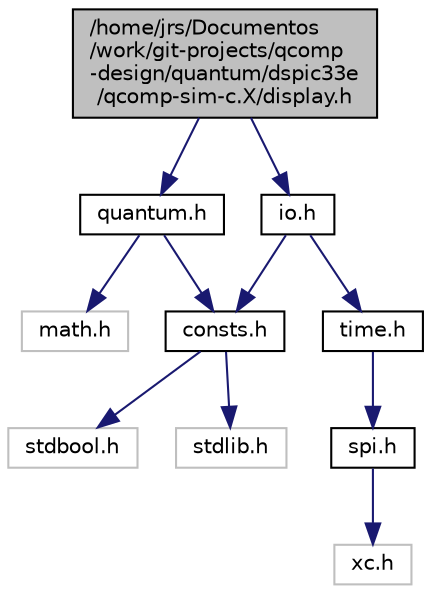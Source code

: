 digraph "/home/jrs/Documentos/work/git-projects/qcomp-design/quantum/dspic33e/qcomp-sim-c.X/display.h"
{
  edge [fontname="Helvetica",fontsize="10",labelfontname="Helvetica",labelfontsize="10"];
  node [fontname="Helvetica",fontsize="10",shape=record];
  Node1 [label="/home/jrs/Documentos\l/work/git-projects/qcomp\l-design/quantum/dspic33e\l/qcomp-sim-c.X/display.h",height=0.2,width=0.4,color="black", fillcolor="grey75", style="filled" fontcolor="black"];
  Node1 -> Node2 [color="midnightblue",fontsize="10",style="solid",fontname="Helvetica"];
  Node2 [label="quantum.h",height=0.2,width=0.4,color="black", fillcolor="white", style="filled",URL="$quantum_8h.html",tooltip="Description: Header file containing all the matrix arithmetic for simulating a single qubit..."];
  Node2 -> Node3 [color="midnightblue",fontsize="10",style="solid",fontname="Helvetica"];
  Node3 [label="math.h",height=0.2,width=0.4,color="grey75", fillcolor="white", style="filled"];
  Node2 -> Node4 [color="midnightblue",fontsize="10",style="solid",fontname="Helvetica"];
  Node4 [label="consts.h",height=0.2,width=0.4,color="black", fillcolor="white", style="filled",URL="$consts_8h.html",tooltip="header file for (global) constants "];
  Node4 -> Node5 [color="midnightblue",fontsize="10",style="solid",fontname="Helvetica"];
  Node5 [label="stdbool.h",height=0.2,width=0.4,color="grey75", fillcolor="white", style="filled"];
  Node4 -> Node6 [color="midnightblue",fontsize="10",style="solid",fontname="Helvetica"];
  Node6 [label="stdlib.h",height=0.2,width=0.4,color="grey75", fillcolor="white", style="filled"];
  Node1 -> Node7 [color="midnightblue",fontsize="10",style="solid",fontname="Helvetica"];
  Node7 [label="io.h",height=0.2,width=0.4,color="black", fillcolor="white", style="filled",URL="$io_8h.html",tooltip="Description: Header file for input output functions. "];
  Node7 -> Node8 [color="midnightblue",fontsize="10",style="solid",fontname="Helvetica"];
  Node8 [label="time.h",height=0.2,width=0.4,color="black", fillcolor="white", style="filled",URL="$time_8h.html",tooltip="Description: Header file containing all the timing functions. "];
  Node8 -> Node9 [color="midnightblue",fontsize="10",style="solid",fontname="Helvetica"];
  Node9 [label="spi.h",height=0.2,width=0.4,color="black", fillcolor="white", style="filled",URL="$spi_8h.html",tooltip="Description: SPI communication functions. "];
  Node9 -> Node10 [color="midnightblue",fontsize="10",style="solid",fontname="Helvetica"];
  Node10 [label="xc.h",height=0.2,width=0.4,color="grey75", fillcolor="white", style="filled"];
  Node7 -> Node4 [color="midnightblue",fontsize="10",style="solid",fontname="Helvetica"];
}
